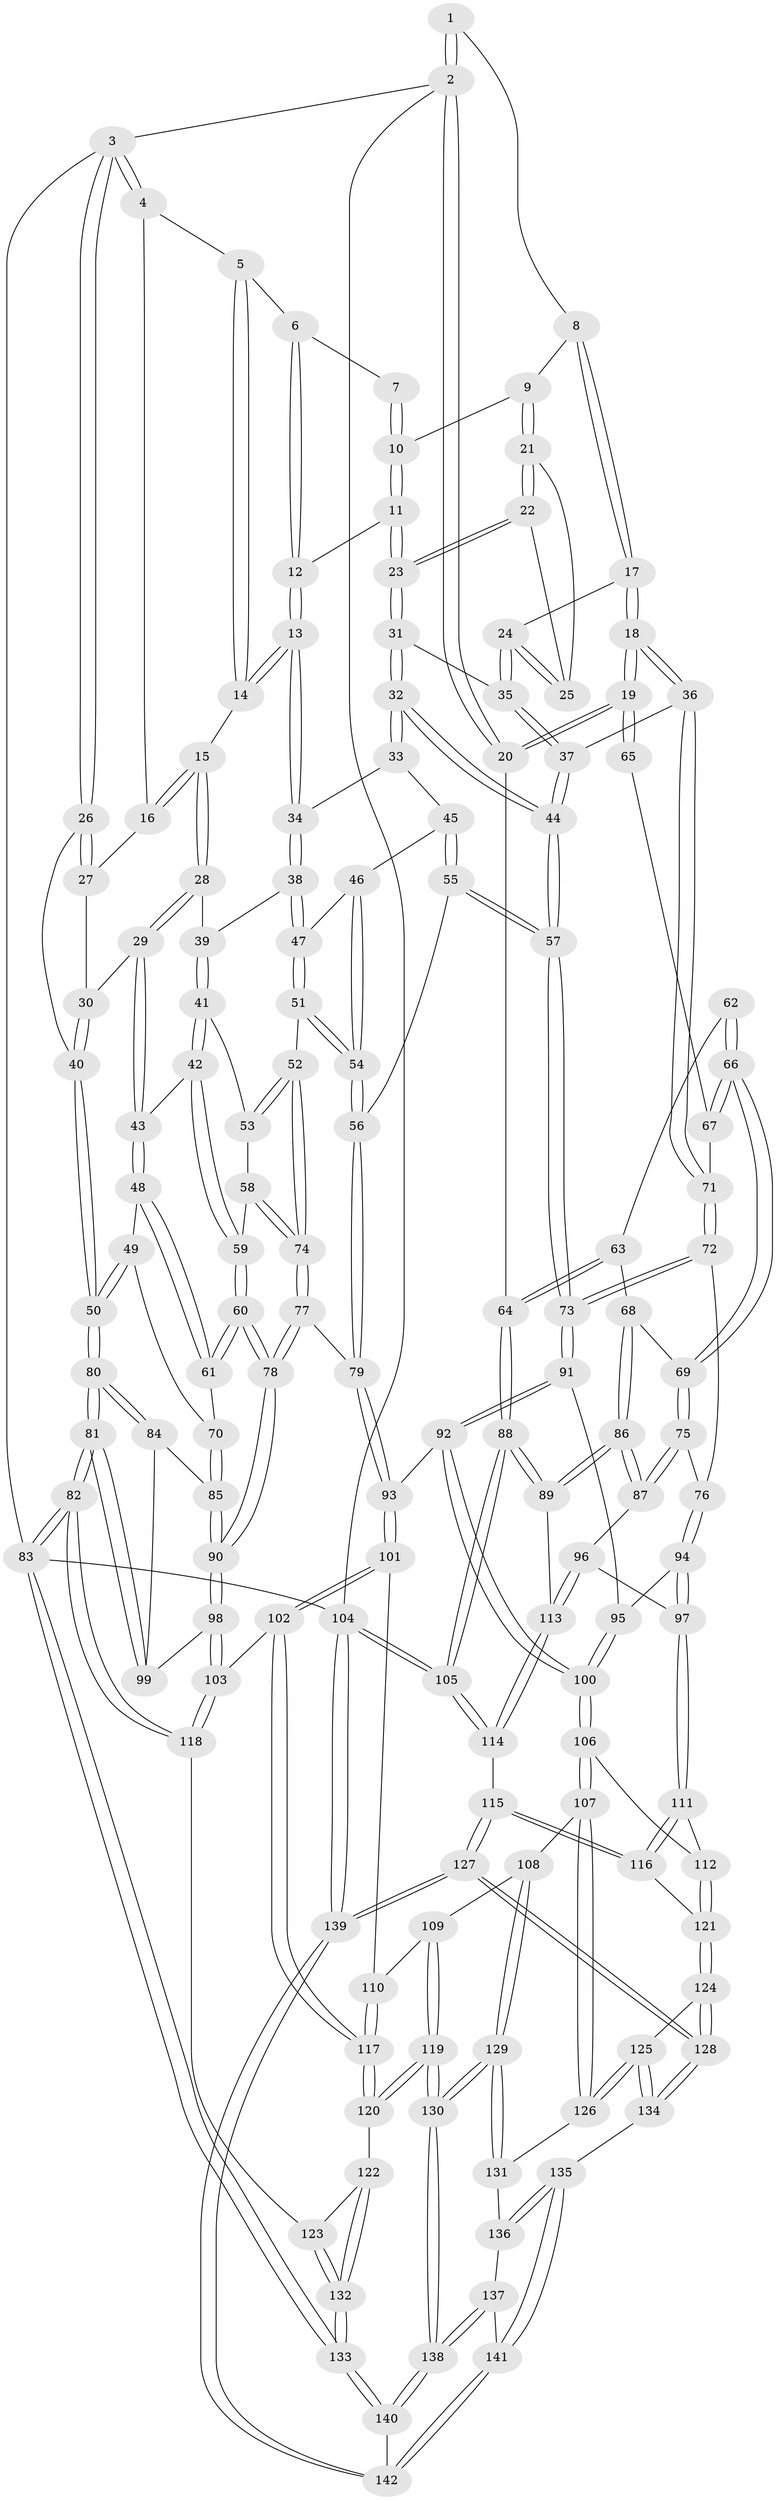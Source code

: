 // Generated by graph-tools (version 1.1) at 2025/27/03/09/25 03:27:06]
// undirected, 142 vertices, 352 edges
graph export_dot {
graph [start="1"]
  node [color=gray90,style=filled];
  1 [pos="+0.7691413750776+0"];
  2 [pos="+1+0"];
  3 [pos="+0+0"];
  4 [pos="+0.256864509216665+0"];
  5 [pos="+0.43309953035384596+0"];
  6 [pos="+0.6294297685151445+0"];
  7 [pos="+0.6855299619050736+0"];
  8 [pos="+0.8345167099802443+0.029564942981581757"];
  9 [pos="+0.7490366980245363+0.06944888474991502"];
  10 [pos="+0.7275225358986418+0.05495643530805157"];
  11 [pos="+0.6426055237674985+0.12300284127135215"];
  12 [pos="+0.6118174486669089+0.11004018006357637"];
  13 [pos="+0.49241776604030557+0.1609178325828526"];
  14 [pos="+0.4831580796876973+0.15407078291509504"];
  15 [pos="+0.3675498013429719+0.1552265116277946"];
  16 [pos="+0.23013400994449335+0"];
  17 [pos="+0.8929641447780594+0.12691506691936516"];
  18 [pos="+0.8966882992408521+0.1284346320360226"];
  19 [pos="+1+0.13148177900442012"];
  20 [pos="+1+0.11052782961012898"];
  21 [pos="+0.751688309463353+0.07648223868346504"];
  22 [pos="+0.7382236668993747+0.16215896646634584"];
  23 [pos="+0.7046778099515357+0.18675887230814445"];
  24 [pos="+0.8792784573055034+0.12965898479066945"];
  25 [pos="+0.8491033254639795+0.1314396762290975"];
  26 [pos="+0+0"];
  27 [pos="+0.17109193232595277+0.06644768277292877"];
  28 [pos="+0.3157537794767482+0.2186718870275756"];
  29 [pos="+0.16075481855931611+0.22097124792465261"];
  30 [pos="+0.1399766432695338+0.1576565658808088"];
  31 [pos="+0.7077106766223259+0.23356132260812063"];
  32 [pos="+0.6008999668412569+0.2953995816463185"];
  33 [pos="+0.523034388938674+0.24854198372387637"];
  34 [pos="+0.5012527011823659+0.20629254881460177"];
  35 [pos="+0.7445289061118923+0.2630137783624243"];
  36 [pos="+0.8130837909648817+0.3352671372968482"];
  37 [pos="+0.8028904621155543+0.32926293406997315"];
  38 [pos="+0.3710768616336041+0.30650954021203364"];
  39 [pos="+0.3282012555023733+0.2546494274078056"];
  40 [pos="+0+0.11822462863862145"];
  41 [pos="+0.2697102070187014+0.33290761071579755"];
  42 [pos="+0.1806731107457716+0.3191288827066845"];
  43 [pos="+0.1448905654722164+0.2834522979705337"];
  44 [pos="+0.6154593781063057+0.3855479929421558"];
  45 [pos="+0.4808522745618519+0.3256950302477742"];
  46 [pos="+0.4505173386365843+0.3326941324612256"];
  47 [pos="+0.37214978415465105+0.3139999308245109"];
  48 [pos="+0.07632305467457781+0.32930604877765435"];
  49 [pos="+0.04083364442295005+0.3367493023087472"];
  50 [pos="+0+0.30410783496298216"];
  51 [pos="+0.34800527123646424+0.3866309662281725"];
  52 [pos="+0.34613234199996856+0.38737540046008695"];
  53 [pos="+0.2932892051546754+0.35338976200583966"];
  54 [pos="+0.4059521702750156+0.4143776541987275"];
  55 [pos="+0.5070107492042836+0.44210609069950757"];
  56 [pos="+0.4604297107895196+0.46193327646452476"];
  57 [pos="+0.600690874643442+0.4470745348715371"];
  58 [pos="+0.22821202894464465+0.4100303540957396"];
  59 [pos="+0.21019484331842275+0.40575046968760126"];
  60 [pos="+0.16489931149806225+0.4971409436395056"];
  61 [pos="+0.1291881510595219+0.47008387132804874"];
  62 [pos="+0.9450885801868864+0.36938138441669044"];
  63 [pos="+0.965519390189496+0.41102351985883595"];
  64 [pos="+1+0.4284613673306412"];
  65 [pos="+0.9328347683950649+0.32417711411344785"];
  66 [pos="+0.9088859454510803+0.4411107555313382"];
  67 [pos="+0.8209852937584258+0.3377668533078244"];
  68 [pos="+0.9408790733587233+0.4739731917754279"];
  69 [pos="+0.9148237047582829+0.4540202355876086"];
  70 [pos="+0.03914389992346922+0.47739223342197606"];
  71 [pos="+0.814498802372925+0.3370637087715355"];
  72 [pos="+0.7781516484638753+0.46597483569997594"];
  73 [pos="+0.6301053432885674+0.48722383980857964"];
  74 [pos="+0.30548644551779147+0.4384920163001715"];
  75 [pos="+0.7935083646365406+0.47851947790856003"];
  76 [pos="+0.7817422498480372+0.47061725435622764"];
  77 [pos="+0.30024302957570415+0.5293327634250934"];
  78 [pos="+0.19214555534367372+0.5820081867527935"];
  79 [pos="+0.413398937008787+0.5623568067210474"];
  80 [pos="+0+0.5275473148605859"];
  81 [pos="+0+0.6505172861725906"];
  82 [pos="+0+0.7835675567658367"];
  83 [pos="+0+1"];
  84 [pos="+0+0.5189948674135223"];
  85 [pos="+0.034035769146729546+0.4829670957061879"];
  86 [pos="+0.9897117894563987+0.5926150292302297"];
  87 [pos="+0.859408357360736+0.5480231855999058"];
  88 [pos="+1+0.6712146817192027"];
  89 [pos="+1+0.6457284114209491"];
  90 [pos="+0.17805600628742177+0.6120296340100768"];
  91 [pos="+0.6281719708907754+0.5080373795873333"];
  92 [pos="+0.4911386002937541+0.6112777559788158"];
  93 [pos="+0.42728949497903357+0.5936489630761836"];
  94 [pos="+0.7428202931213465+0.6374521664155479"];
  95 [pos="+0.6545275339956079+0.5873275105076441"];
  96 [pos="+0.7525921195601799+0.6492905505474592"];
  97 [pos="+0.7524554510108512+0.6492806423505588"];
  98 [pos="+0.16955256472084063+0.634787852543606"];
  99 [pos="+0.10086893433040543+0.6067847984940182"];
  100 [pos="+0.5725898385086369+0.7041071463605637"];
  101 [pos="+0.40967723059761413+0.6320610366510686"];
  102 [pos="+0.23646174909480705+0.6943452743069225"];
  103 [pos="+0.1702571673515069+0.6469549341387296"];
  104 [pos="+1+1"];
  105 [pos="+1+0.8717236910408822"];
  106 [pos="+0.5739225070684393+0.715705689822995"];
  107 [pos="+0.5415462707741614+0.774763886494379"];
  108 [pos="+0.5190528277890205+0.7737742963580639"];
  109 [pos="+0.41787421095245947+0.7255623702398164"];
  110 [pos="+0.4121106988808118+0.7018385793859004"];
  111 [pos="+0.7295472233827649+0.6890723172229453"];
  112 [pos="+0.613926090985823+0.7217817752933573"];
  113 [pos="+0.8909430569675885+0.7158843949060532"];
  114 [pos="+0.8317716979911539+0.8149836034857519"];
  115 [pos="+0.8179327018982775+0.8374190623265988"];
  116 [pos="+0.7324045932229163+0.766614216685116"];
  117 [pos="+0.25385395859473964+0.7205239473373364"];
  118 [pos="+0.07595081244899443+0.752269196770055"];
  119 [pos="+0.31760219259663014+0.836107483494083"];
  120 [pos="+0.30775930095733517+0.8310338117692717"];
  121 [pos="+0.689089547012897+0.7812103382224551"];
  122 [pos="+0.2671929043925691+0.8462713278091754"];
  123 [pos="+0.11473633170432918+0.8337799200797585"];
  124 [pos="+0.6844965976819091+0.7904757475176333"];
  125 [pos="+0.5680655842747239+0.8438446957567041"];
  126 [pos="+0.5633100649743698+0.8343566997771369"];
  127 [pos="+0.8082500278148096+1"];
  128 [pos="+0.6991280887183227+0.962088245672342"];
  129 [pos="+0.37707595703318425+0.8689262421604476"];
  130 [pos="+0.3478742113444902+0.8761914232743158"];
  131 [pos="+0.4238123110026033+0.87632949421424"];
  132 [pos="+0.10385057056033144+1"];
  133 [pos="+0.012475122083167436+1"];
  134 [pos="+0.5793008202303195+0.8855116768283146"];
  135 [pos="+0.5686268091808199+0.8930672223937878"];
  136 [pos="+0.4946873167421607+0.9042860179517216"];
  137 [pos="+0.45023518124135814+0.9482627230917332"];
  138 [pos="+0.3527538742498257+0.9406498536790765"];
  139 [pos="+0.8989587955942938+1"];
  140 [pos="+0.27360688849102305+1"];
  141 [pos="+0.5046574279085194+0.9886401172247045"];
  142 [pos="+0.4934495398497622+1"];
  1 -- 2;
  1 -- 2;
  1 -- 8;
  2 -- 3;
  2 -- 20;
  2 -- 20;
  2 -- 104;
  3 -- 4;
  3 -- 4;
  3 -- 26;
  3 -- 26;
  3 -- 83;
  4 -- 5;
  4 -- 16;
  5 -- 6;
  5 -- 14;
  5 -- 14;
  6 -- 7;
  6 -- 12;
  6 -- 12;
  7 -- 10;
  7 -- 10;
  8 -- 9;
  8 -- 17;
  8 -- 17;
  9 -- 10;
  9 -- 21;
  9 -- 21;
  10 -- 11;
  10 -- 11;
  11 -- 12;
  11 -- 23;
  11 -- 23;
  12 -- 13;
  12 -- 13;
  13 -- 14;
  13 -- 14;
  13 -- 34;
  13 -- 34;
  14 -- 15;
  15 -- 16;
  15 -- 16;
  15 -- 28;
  15 -- 28;
  16 -- 27;
  17 -- 18;
  17 -- 18;
  17 -- 24;
  18 -- 19;
  18 -- 19;
  18 -- 36;
  18 -- 36;
  19 -- 20;
  19 -- 20;
  19 -- 65;
  19 -- 65;
  20 -- 64;
  21 -- 22;
  21 -- 22;
  21 -- 25;
  22 -- 23;
  22 -- 23;
  22 -- 25;
  23 -- 31;
  23 -- 31;
  24 -- 25;
  24 -- 25;
  24 -- 35;
  24 -- 35;
  26 -- 27;
  26 -- 27;
  26 -- 40;
  27 -- 30;
  28 -- 29;
  28 -- 29;
  28 -- 39;
  29 -- 30;
  29 -- 43;
  29 -- 43;
  30 -- 40;
  30 -- 40;
  31 -- 32;
  31 -- 32;
  31 -- 35;
  32 -- 33;
  32 -- 33;
  32 -- 44;
  32 -- 44;
  33 -- 34;
  33 -- 45;
  34 -- 38;
  34 -- 38;
  35 -- 37;
  35 -- 37;
  36 -- 37;
  36 -- 71;
  36 -- 71;
  37 -- 44;
  37 -- 44;
  38 -- 39;
  38 -- 47;
  38 -- 47;
  39 -- 41;
  39 -- 41;
  40 -- 50;
  40 -- 50;
  41 -- 42;
  41 -- 42;
  41 -- 53;
  42 -- 43;
  42 -- 59;
  42 -- 59;
  43 -- 48;
  43 -- 48;
  44 -- 57;
  44 -- 57;
  45 -- 46;
  45 -- 55;
  45 -- 55;
  46 -- 47;
  46 -- 54;
  46 -- 54;
  47 -- 51;
  47 -- 51;
  48 -- 49;
  48 -- 61;
  48 -- 61;
  49 -- 50;
  49 -- 50;
  49 -- 70;
  50 -- 80;
  50 -- 80;
  51 -- 52;
  51 -- 54;
  51 -- 54;
  52 -- 53;
  52 -- 53;
  52 -- 74;
  52 -- 74;
  53 -- 58;
  54 -- 56;
  54 -- 56;
  55 -- 56;
  55 -- 57;
  55 -- 57;
  56 -- 79;
  56 -- 79;
  57 -- 73;
  57 -- 73;
  58 -- 59;
  58 -- 74;
  58 -- 74;
  59 -- 60;
  59 -- 60;
  60 -- 61;
  60 -- 61;
  60 -- 78;
  60 -- 78;
  61 -- 70;
  62 -- 63;
  62 -- 66;
  62 -- 66;
  63 -- 64;
  63 -- 64;
  63 -- 68;
  64 -- 88;
  64 -- 88;
  65 -- 67;
  66 -- 67;
  66 -- 67;
  66 -- 69;
  66 -- 69;
  67 -- 71;
  68 -- 69;
  68 -- 86;
  68 -- 86;
  69 -- 75;
  69 -- 75;
  70 -- 85;
  70 -- 85;
  71 -- 72;
  71 -- 72;
  72 -- 73;
  72 -- 73;
  72 -- 76;
  73 -- 91;
  73 -- 91;
  74 -- 77;
  74 -- 77;
  75 -- 76;
  75 -- 87;
  75 -- 87;
  76 -- 94;
  76 -- 94;
  77 -- 78;
  77 -- 78;
  77 -- 79;
  78 -- 90;
  78 -- 90;
  79 -- 93;
  79 -- 93;
  80 -- 81;
  80 -- 81;
  80 -- 84;
  80 -- 84;
  81 -- 82;
  81 -- 82;
  81 -- 99;
  81 -- 99;
  82 -- 83;
  82 -- 83;
  82 -- 118;
  82 -- 118;
  83 -- 133;
  83 -- 133;
  83 -- 104;
  84 -- 85;
  84 -- 99;
  85 -- 90;
  85 -- 90;
  86 -- 87;
  86 -- 87;
  86 -- 89;
  86 -- 89;
  87 -- 96;
  88 -- 89;
  88 -- 89;
  88 -- 105;
  88 -- 105;
  89 -- 113;
  90 -- 98;
  90 -- 98;
  91 -- 92;
  91 -- 92;
  91 -- 95;
  92 -- 93;
  92 -- 100;
  92 -- 100;
  93 -- 101;
  93 -- 101;
  94 -- 95;
  94 -- 97;
  94 -- 97;
  95 -- 100;
  95 -- 100;
  96 -- 97;
  96 -- 113;
  96 -- 113;
  97 -- 111;
  97 -- 111;
  98 -- 99;
  98 -- 103;
  98 -- 103;
  100 -- 106;
  100 -- 106;
  101 -- 102;
  101 -- 102;
  101 -- 110;
  102 -- 103;
  102 -- 117;
  102 -- 117;
  103 -- 118;
  103 -- 118;
  104 -- 105;
  104 -- 105;
  104 -- 139;
  104 -- 139;
  105 -- 114;
  105 -- 114;
  106 -- 107;
  106 -- 107;
  106 -- 112;
  107 -- 108;
  107 -- 126;
  107 -- 126;
  108 -- 109;
  108 -- 129;
  108 -- 129;
  109 -- 110;
  109 -- 119;
  109 -- 119;
  110 -- 117;
  110 -- 117;
  111 -- 112;
  111 -- 116;
  111 -- 116;
  112 -- 121;
  112 -- 121;
  113 -- 114;
  113 -- 114;
  114 -- 115;
  115 -- 116;
  115 -- 116;
  115 -- 127;
  115 -- 127;
  116 -- 121;
  117 -- 120;
  117 -- 120;
  118 -- 123;
  119 -- 120;
  119 -- 120;
  119 -- 130;
  119 -- 130;
  120 -- 122;
  121 -- 124;
  121 -- 124;
  122 -- 123;
  122 -- 132;
  122 -- 132;
  123 -- 132;
  123 -- 132;
  124 -- 125;
  124 -- 128;
  124 -- 128;
  125 -- 126;
  125 -- 126;
  125 -- 134;
  125 -- 134;
  126 -- 131;
  127 -- 128;
  127 -- 128;
  127 -- 139;
  127 -- 139;
  128 -- 134;
  128 -- 134;
  129 -- 130;
  129 -- 130;
  129 -- 131;
  129 -- 131;
  130 -- 138;
  130 -- 138;
  131 -- 136;
  132 -- 133;
  132 -- 133;
  133 -- 140;
  133 -- 140;
  134 -- 135;
  135 -- 136;
  135 -- 136;
  135 -- 141;
  135 -- 141;
  136 -- 137;
  137 -- 138;
  137 -- 138;
  137 -- 141;
  138 -- 140;
  138 -- 140;
  139 -- 142;
  139 -- 142;
  140 -- 142;
  141 -- 142;
  141 -- 142;
}
